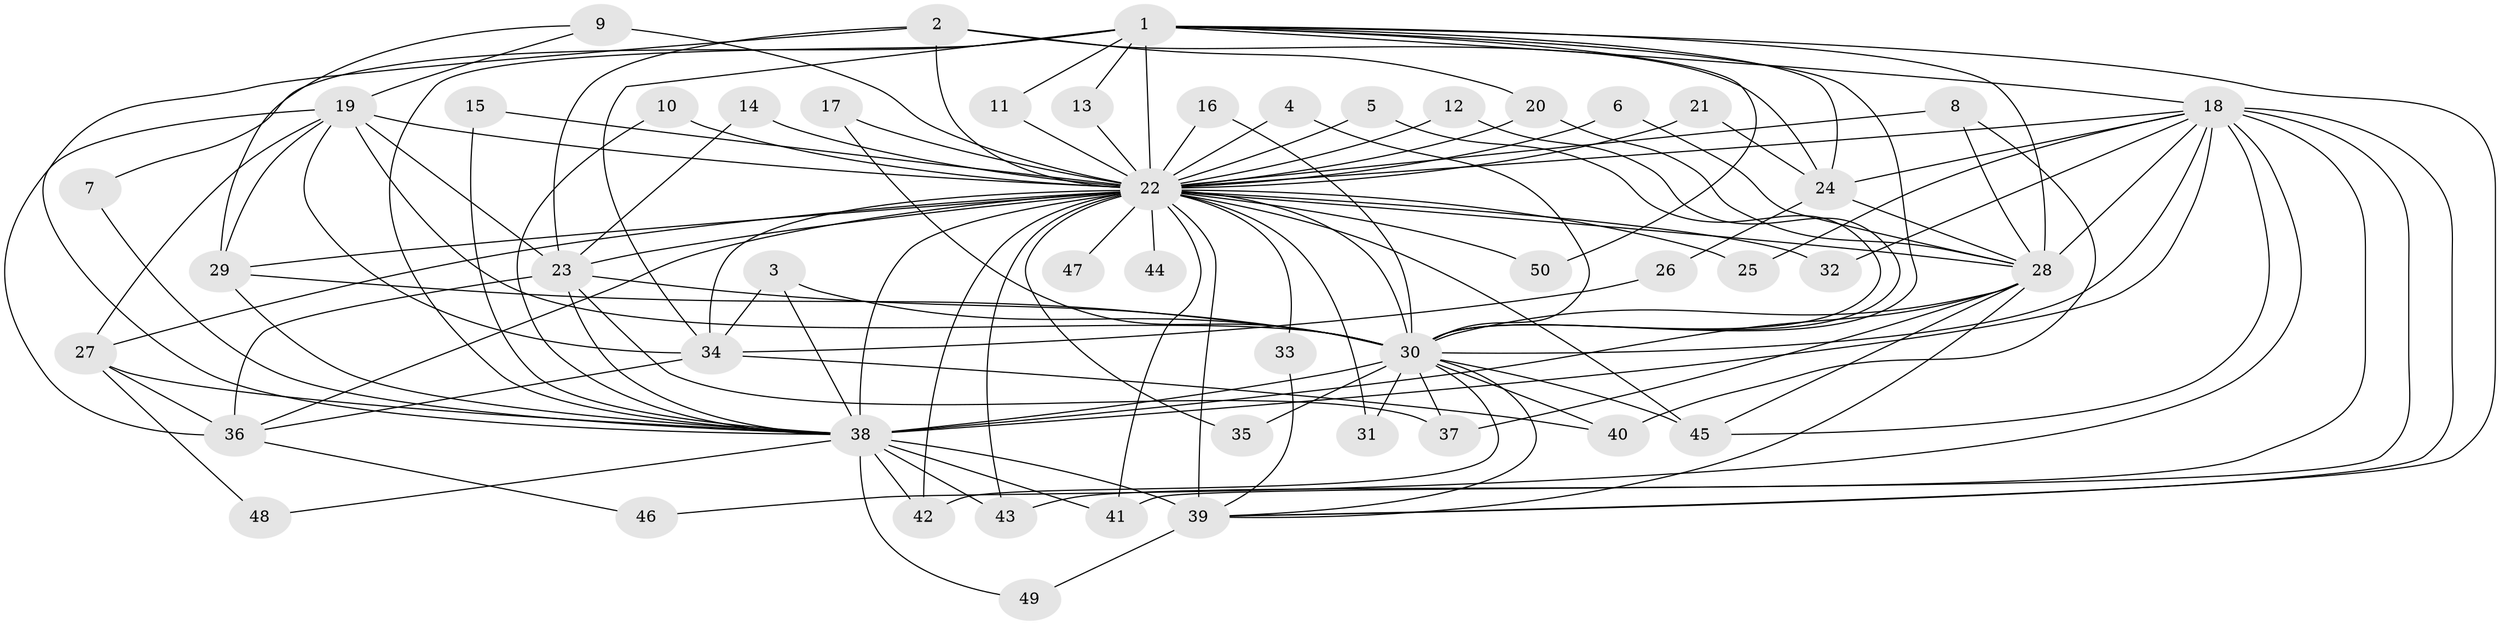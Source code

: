 // original degree distribution, {32: 0.010101010101010102, 29: 0.010101010101010102, 15: 0.030303030303030304, 21: 0.030303030303030304, 14: 0.010101010101010102, 18: 0.010101010101010102, 4: 0.09090909090909091, 3: 0.15151515151515152, 6: 0.020202020202020204, 5: 0.030303030303030304, 9: 0.010101010101010102, 7: 0.020202020202020204, 2: 0.5757575757575758}
// Generated by graph-tools (version 1.1) at 2025/49/03/09/25 03:49:42]
// undirected, 50 vertices, 127 edges
graph export_dot {
graph [start="1"]
  node [color=gray90,style=filled];
  1;
  2;
  3;
  4;
  5;
  6;
  7;
  8;
  9;
  10;
  11;
  12;
  13;
  14;
  15;
  16;
  17;
  18;
  19;
  20;
  21;
  22;
  23;
  24;
  25;
  26;
  27;
  28;
  29;
  30;
  31;
  32;
  33;
  34;
  35;
  36;
  37;
  38;
  39;
  40;
  41;
  42;
  43;
  44;
  45;
  46;
  47;
  48;
  49;
  50;
  1 -- 7 [weight=1.0];
  1 -- 11 [weight=1.0];
  1 -- 13 [weight=1.0];
  1 -- 18 [weight=1.0];
  1 -- 22 [weight=4.0];
  1 -- 24 [weight=1.0];
  1 -- 28 [weight=1.0];
  1 -- 30 [weight=1.0];
  1 -- 34 [weight=1.0];
  1 -- 38 [weight=2.0];
  1 -- 39 [weight=1.0];
  1 -- 50 [weight=1.0];
  2 -- 20 [weight=1.0];
  2 -- 22 [weight=1.0];
  2 -- 23 [weight=1.0];
  2 -- 24 [weight=1.0];
  2 -- 38 [weight=1.0];
  3 -- 30 [weight=1.0];
  3 -- 34 [weight=1.0];
  3 -- 38 [weight=1.0];
  4 -- 22 [weight=1.0];
  4 -- 30 [weight=1.0];
  5 -- 22 [weight=1.0];
  5 -- 30 [weight=1.0];
  6 -- 22 [weight=1.0];
  6 -- 28 [weight=1.0];
  7 -- 38 [weight=1.0];
  8 -- 22 [weight=2.0];
  8 -- 28 [weight=1.0];
  8 -- 40 [weight=1.0];
  9 -- 19 [weight=1.0];
  9 -- 22 [weight=2.0];
  9 -- 29 [weight=1.0];
  10 -- 22 [weight=2.0];
  10 -- 38 [weight=1.0];
  11 -- 22 [weight=1.0];
  12 -- 22 [weight=1.0];
  12 -- 30 [weight=1.0];
  13 -- 22 [weight=1.0];
  14 -- 22 [weight=1.0];
  14 -- 23 [weight=1.0];
  15 -- 22 [weight=1.0];
  15 -- 38 [weight=1.0];
  16 -- 22 [weight=1.0];
  16 -- 30 [weight=1.0];
  17 -- 22 [weight=1.0];
  17 -- 30 [weight=1.0];
  18 -- 22 [weight=3.0];
  18 -- 24 [weight=1.0];
  18 -- 25 [weight=1.0];
  18 -- 28 [weight=1.0];
  18 -- 30 [weight=1.0];
  18 -- 32 [weight=1.0];
  18 -- 38 [weight=3.0];
  18 -- 39 [weight=2.0];
  18 -- 41 [weight=1.0];
  18 -- 43 [weight=1.0];
  18 -- 45 [weight=1.0];
  18 -- 46 [weight=1.0];
  19 -- 22 [weight=2.0];
  19 -- 23 [weight=1.0];
  19 -- 27 [weight=1.0];
  19 -- 29 [weight=1.0];
  19 -- 30 [weight=1.0];
  19 -- 34 [weight=1.0];
  19 -- 36 [weight=1.0];
  20 -- 22 [weight=2.0];
  20 -- 28 [weight=1.0];
  21 -- 22 [weight=1.0];
  21 -- 24 [weight=1.0];
  22 -- 23 [weight=1.0];
  22 -- 25 [weight=1.0];
  22 -- 27 [weight=2.0];
  22 -- 28 [weight=3.0];
  22 -- 29 [weight=1.0];
  22 -- 30 [weight=5.0];
  22 -- 31 [weight=3.0];
  22 -- 32 [weight=1.0];
  22 -- 33 [weight=1.0];
  22 -- 34 [weight=1.0];
  22 -- 35 [weight=1.0];
  22 -- 36 [weight=1.0];
  22 -- 38 [weight=7.0];
  22 -- 39 [weight=4.0];
  22 -- 41 [weight=1.0];
  22 -- 42 [weight=3.0];
  22 -- 43 [weight=1.0];
  22 -- 44 [weight=1.0];
  22 -- 45 [weight=2.0];
  22 -- 47 [weight=2.0];
  22 -- 50 [weight=1.0];
  23 -- 30 [weight=1.0];
  23 -- 36 [weight=1.0];
  23 -- 37 [weight=1.0];
  23 -- 38 [weight=1.0];
  24 -- 26 [weight=1.0];
  24 -- 28 [weight=1.0];
  26 -- 34 [weight=1.0];
  27 -- 36 [weight=1.0];
  27 -- 38 [weight=1.0];
  27 -- 48 [weight=1.0];
  28 -- 30 [weight=1.0];
  28 -- 37 [weight=1.0];
  28 -- 38 [weight=2.0];
  28 -- 39 [weight=1.0];
  28 -- 45 [weight=1.0];
  29 -- 30 [weight=1.0];
  29 -- 38 [weight=1.0];
  30 -- 31 [weight=1.0];
  30 -- 35 [weight=1.0];
  30 -- 37 [weight=1.0];
  30 -- 38 [weight=2.0];
  30 -- 39 [weight=1.0];
  30 -- 40 [weight=1.0];
  30 -- 42 [weight=1.0];
  30 -- 45 [weight=1.0];
  33 -- 39 [weight=1.0];
  34 -- 36 [weight=1.0];
  34 -- 40 [weight=1.0];
  36 -- 46 [weight=1.0];
  38 -- 39 [weight=2.0];
  38 -- 41 [weight=1.0];
  38 -- 42 [weight=1.0];
  38 -- 43 [weight=1.0];
  38 -- 48 [weight=1.0];
  38 -- 49 [weight=1.0];
  39 -- 49 [weight=1.0];
}
